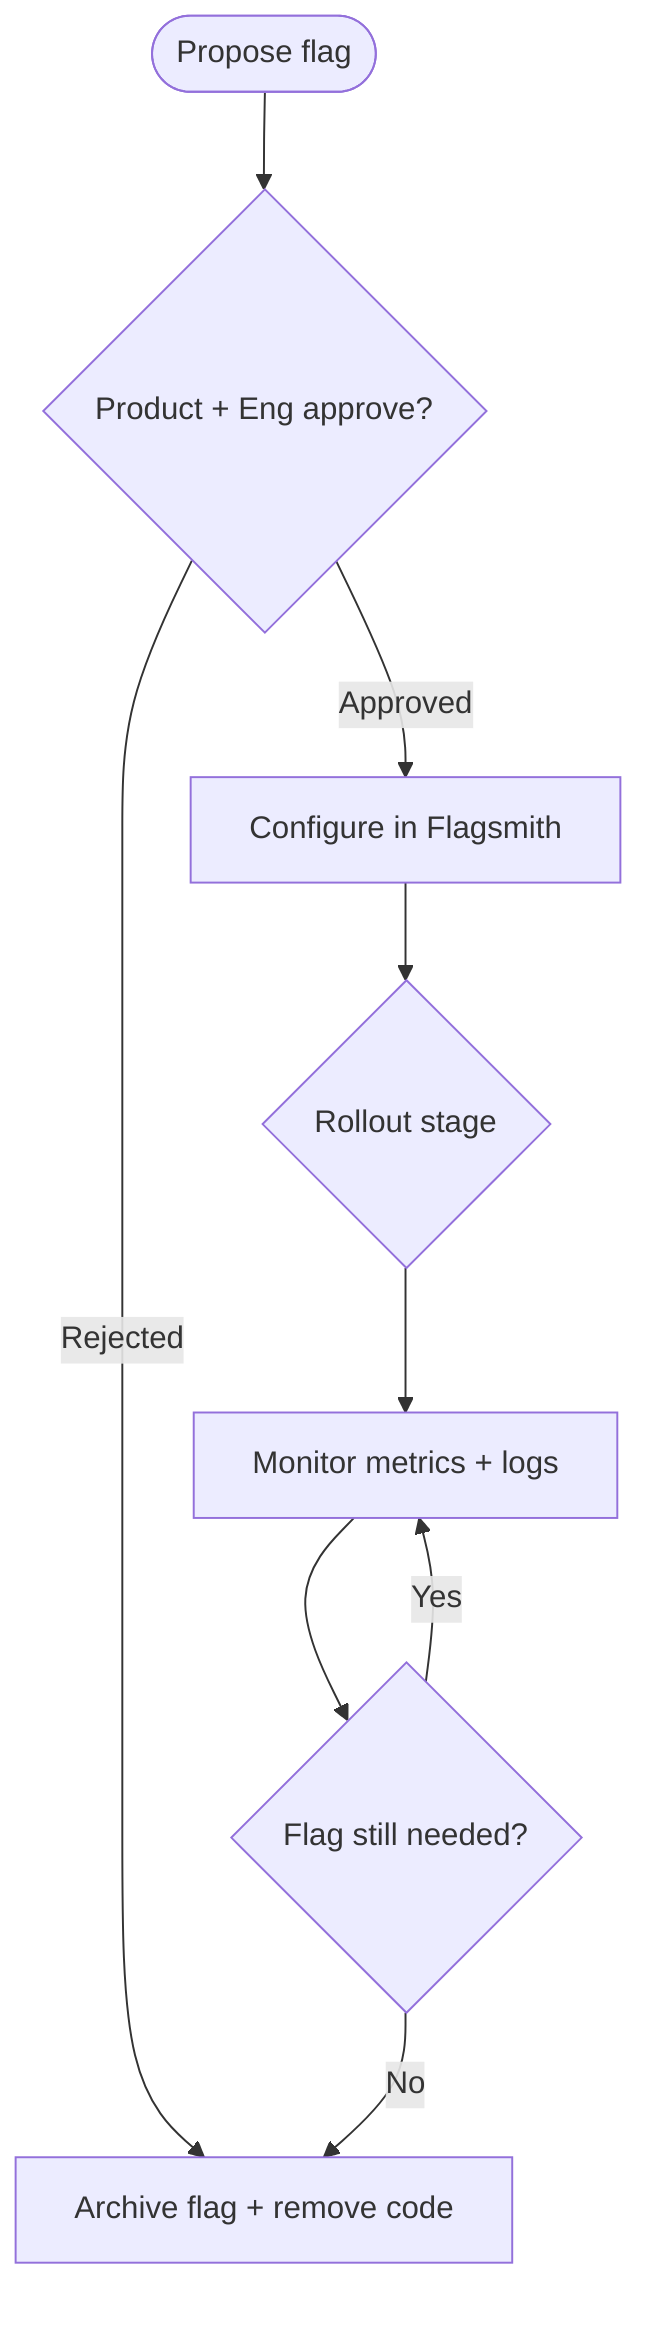 flowchart TD
    ideation([Propose flag])
    review{Product + Eng approve?}
    config[Configure in Flagsmith]
    rollout{Rollout stage}
    monitor[Monitor metrics + logs]
    sunset{Flag still needed?}
    cleanup[Archive flag + remove code]
    ideation --> review
    review -->|Approved| config --> rollout --> monitor --> sunset
    review -->|Rejected| cleanup
    sunset -->|No| cleanup
    sunset -->|Yes| monitor